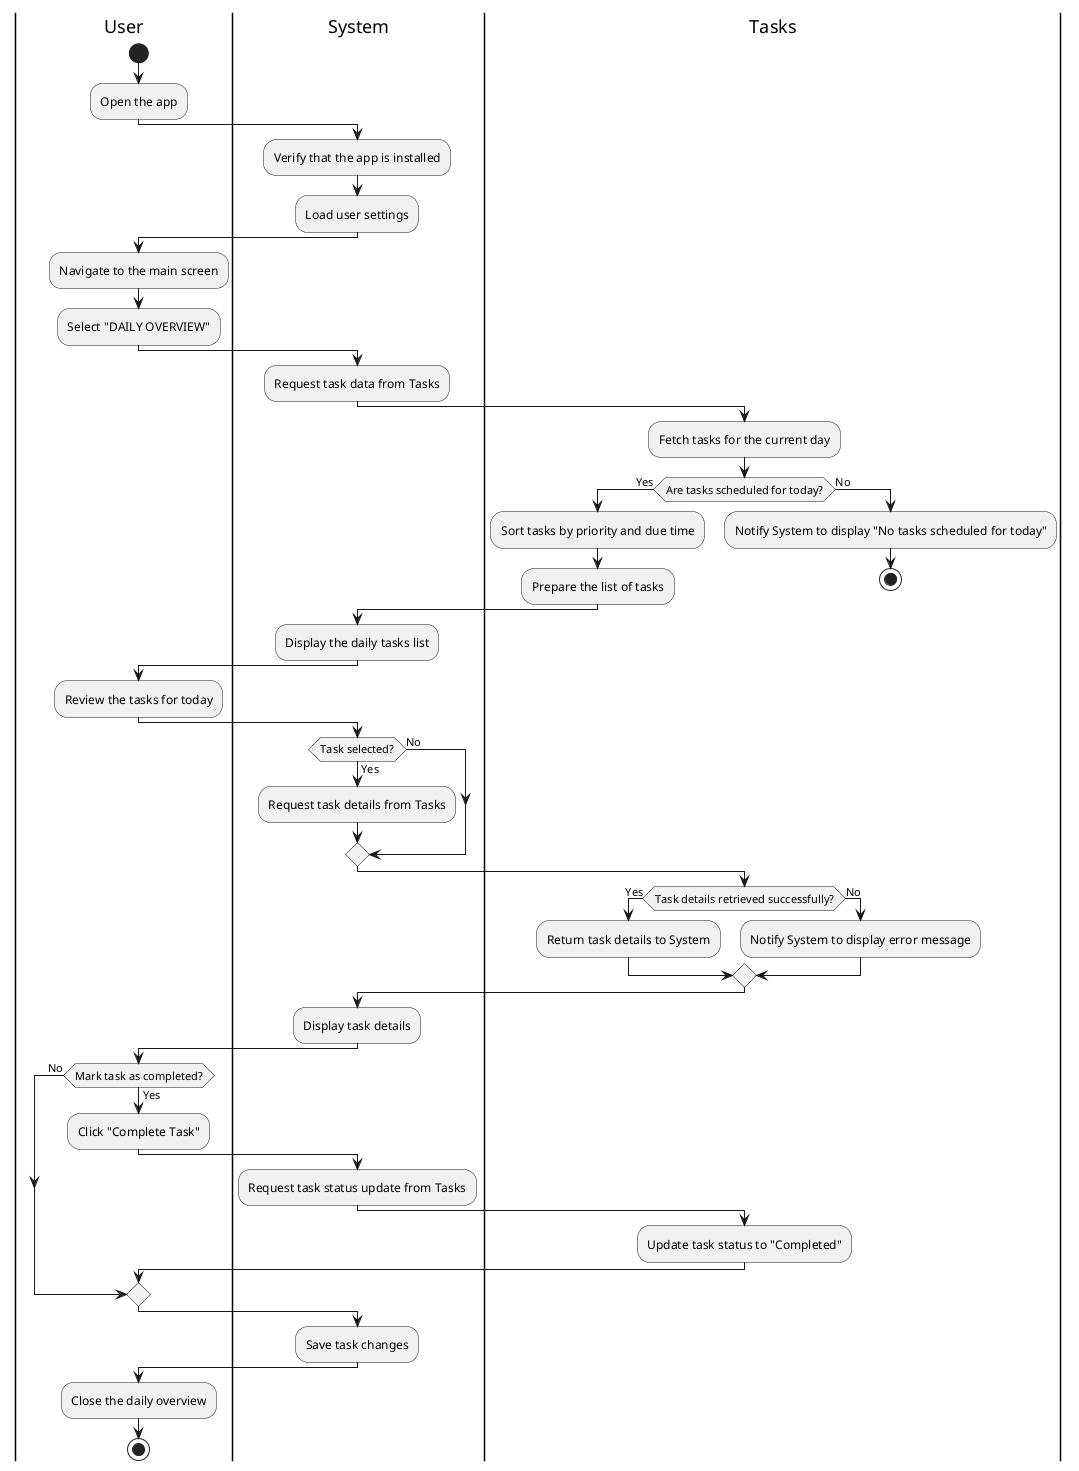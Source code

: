 @startuml Daily_Overview
|User|
start
:Open the app;

|System|
:Verify that the app is installed;
:Load user settings;

|User|
:Navigate to the main screen;
:Select "DAILY OVERVIEW";

|System|
:Request task data from Tasks;

|Tasks|
:Fetch tasks for the current day;
if (Are tasks scheduled for today?) then (Yes)
  :Sort tasks by priority and due time;
  :Prepare the list of tasks;
else (No)
  :Notify System to display "No tasks scheduled for today";
  stop
endif

|System|
:Display the daily tasks list;

|User|
:Review the tasks for today;

|System|
if (Task selected?) then (Yes)
  :Request task details from Tasks;
else (No)
endif

|Tasks|
if (Task details retrieved successfully?) then (Yes)
  :Return task details to System;
else (No)
  :Notify System to display error message;
endif

|System|
:Display task details;

|User|
if (Mark task as completed?) then (Yes)
  :Click "Complete Task";

  |System|
  :Request task status update from Tasks;

  |Tasks|
  :Update task status to "Completed";
else (No)
endif

|System|
:Save task changes;

|User|
:Close the daily overview;

stop
@enduml

